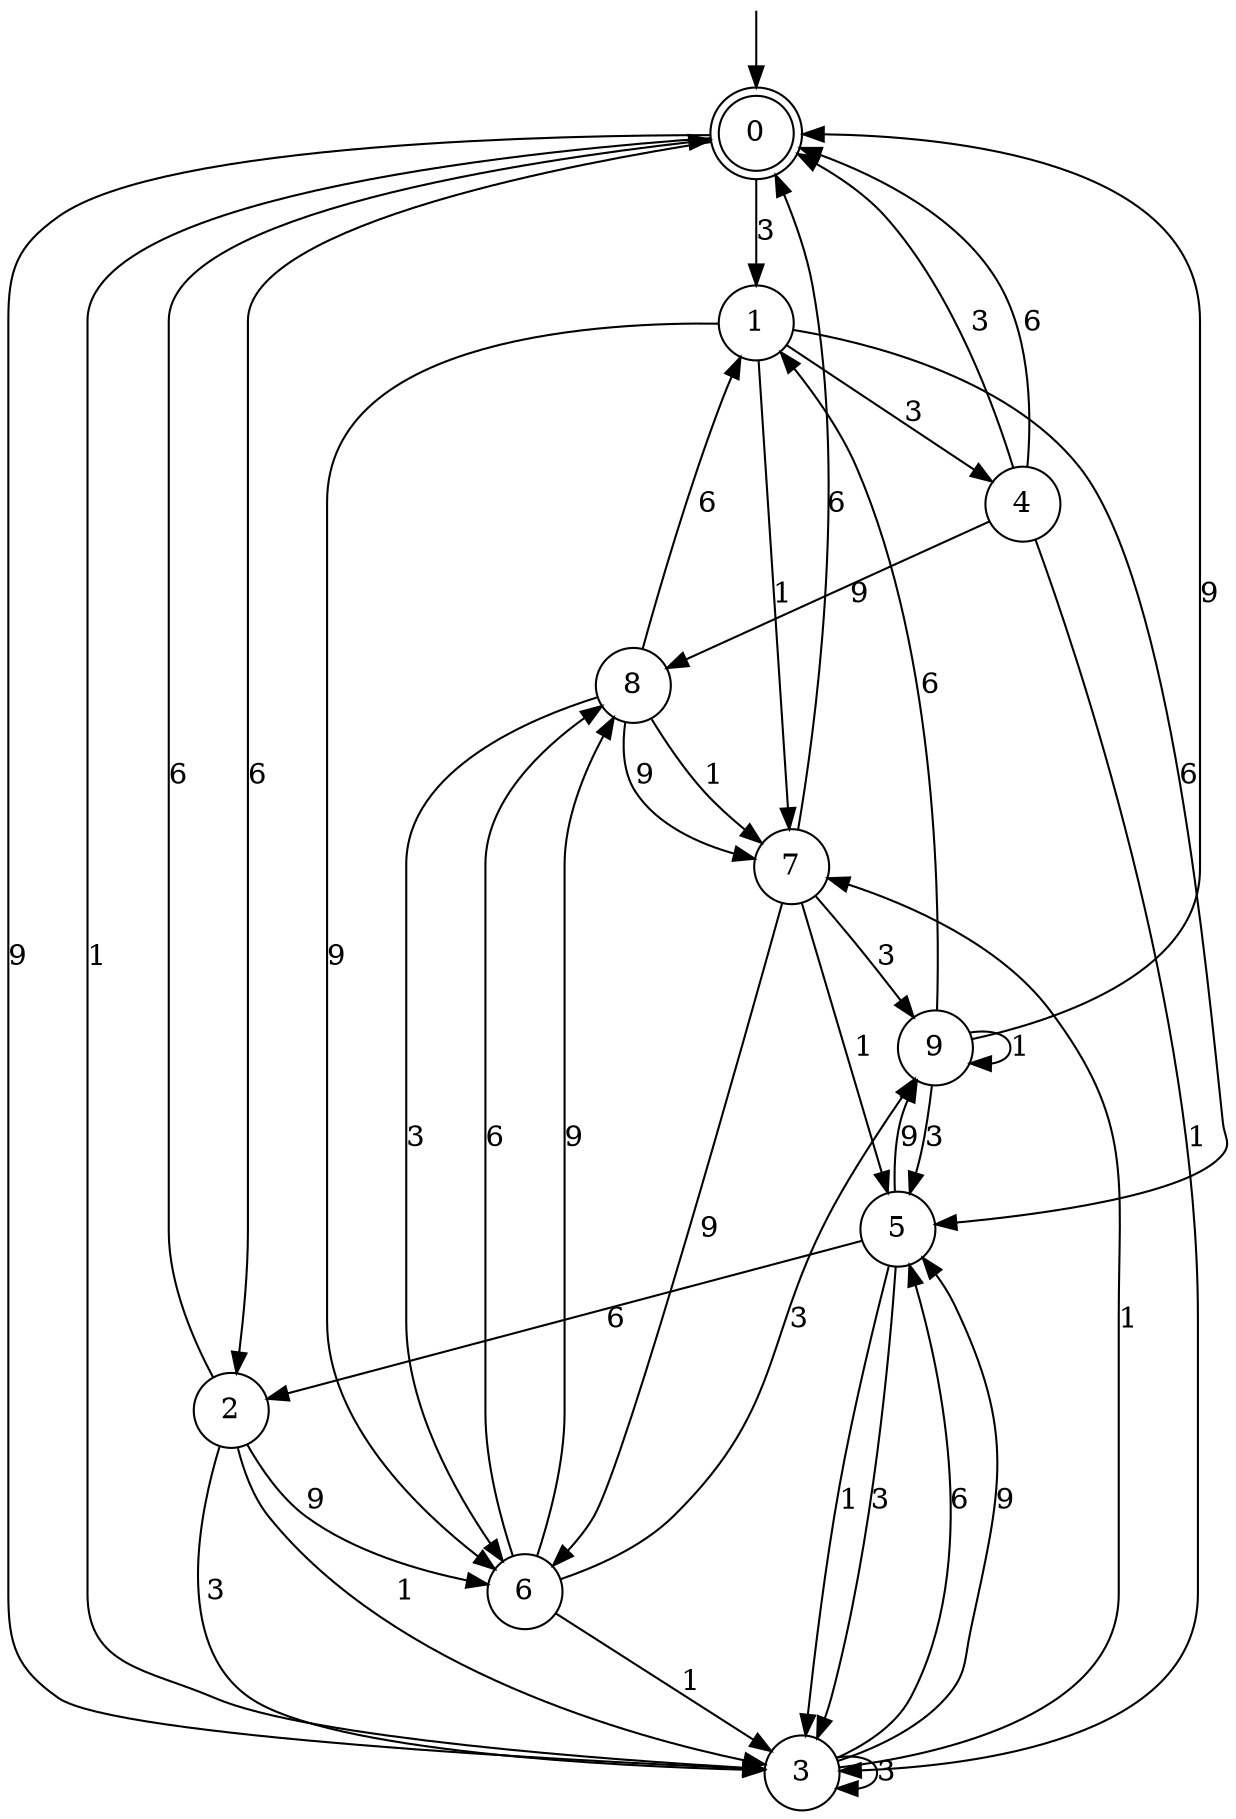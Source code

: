 digraph g {

	s0 [shape="doublecircle" label="0"];
	s1 [shape="circle" label="1"];
	s2 [shape="circle" label="2"];
	s3 [shape="circle" label="3"];
	s4 [shape="circle" label="4"];
	s5 [shape="circle" label="5"];
	s6 [shape="circle" label="6"];
	s7 [shape="circle" label="7"];
	s8 [shape="circle" label="8"];
	s9 [shape="circle" label="9"];
	s0 -> s1 [label="3"];
	s0 -> s2 [label="6"];
	s0 -> s3 [label="9"];
	s0 -> s3 [label="1"];
	s1 -> s4 [label="3"];
	s1 -> s5 [label="6"];
	s1 -> s6 [label="9"];
	s1 -> s7 [label="1"];
	s2 -> s3 [label="3"];
	s2 -> s0 [label="6"];
	s2 -> s6 [label="9"];
	s2 -> s3 [label="1"];
	s3 -> s3 [label="3"];
	s3 -> s5 [label="6"];
	s3 -> s5 [label="9"];
	s3 -> s7 [label="1"];
	s4 -> s0 [label="3"];
	s4 -> s0 [label="6"];
	s4 -> s8 [label="9"];
	s4 -> s3 [label="1"];
	s5 -> s3 [label="3"];
	s5 -> s2 [label="6"];
	s5 -> s9 [label="9"];
	s5 -> s3 [label="1"];
	s6 -> s9 [label="3"];
	s6 -> s8 [label="6"];
	s6 -> s8 [label="9"];
	s6 -> s3 [label="1"];
	s7 -> s9 [label="3"];
	s7 -> s0 [label="6"];
	s7 -> s6 [label="9"];
	s7 -> s5 [label="1"];
	s8 -> s6 [label="3"];
	s8 -> s1 [label="6"];
	s8 -> s7 [label="9"];
	s8 -> s7 [label="1"];
	s9 -> s5 [label="3"];
	s9 -> s1 [label="6"];
	s9 -> s0 [label="9"];
	s9 -> s9 [label="1"];

__start0 [label="" shape="none" width="0" height="0"];
__start0 -> s0;

}
